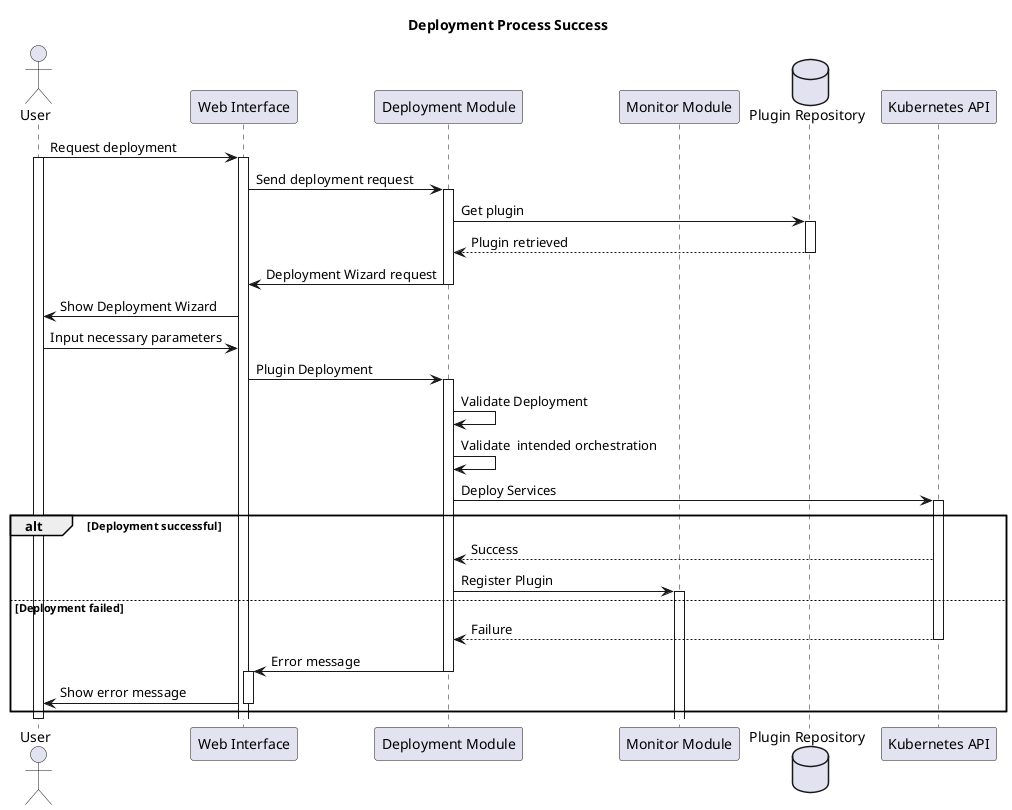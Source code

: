 @startuml
title Deployment Process Success

actor User as user
participant "Web Interface" as web
participant "Deployment Module" as deploy
participant "Monitor Module" as monitor
database "Plugin Repository" as repo
participant "Kubernetes API" as api

user -> web: Request deployment
activate user
activate web
web -> deploy: Send deployment request
activate deploy
deploy -> repo: Get plugin
activate repo
repo --> deploy: Plugin retrieved
deactivate repo
deploy -> web: Deployment Wizard request
deactivate deploy
web -> user: Show Deployment Wizard
user -> web: Input necessary parameters
web -> deploy: Plugin Deployment
activate deploy
deploy -> deploy: Validate Deployment
deploy -> deploy: Validate  intended orchestration
deploy -> api: Deploy Services
activate api
alt Deployment successful
    api --> deploy: Success
    deploy -> monitor: Register Plugin
    activate monitor
else Deployment failed
    api --> deploy: Failure
    deactivate api
    deploy -> web: Error message
    deactivate deploy
    activate web
    web -> user: Show error message
    deactivate web
end
deactivate user


@enduml
